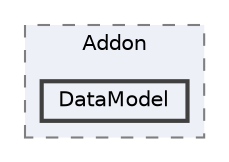 digraph "C:/Users/むずでょ/Documents/Unity Projects/RMU-1-00-00-Research/Assets/RPGMaker/Codebase/Runtime/Addon/DataModel"
{
 // LATEX_PDF_SIZE
  bgcolor="transparent";
  edge [fontname=Helvetica,fontsize=10,labelfontname=Helvetica,labelfontsize=10];
  node [fontname=Helvetica,fontsize=10,shape=box,height=0.2,width=0.4];
  compound=true
  subgraph clusterdir_7519f95c37a7fb146fa4cf7569024839 {
    graph [ bgcolor="#edf0f7", pencolor="grey50", label="Addon", fontname=Helvetica,fontsize=10 style="filled,dashed", URL="dir_7519f95c37a7fb146fa4cf7569024839.html",tooltip=""]
  dir_d8a93727125964e1a51ff0c9385bfe0c [label="DataModel", fillcolor="#edf0f7", color="grey25", style="filled,bold", URL="dir_d8a93727125964e1a51ff0c9385bfe0c.html",tooltip=""];
  }
}
